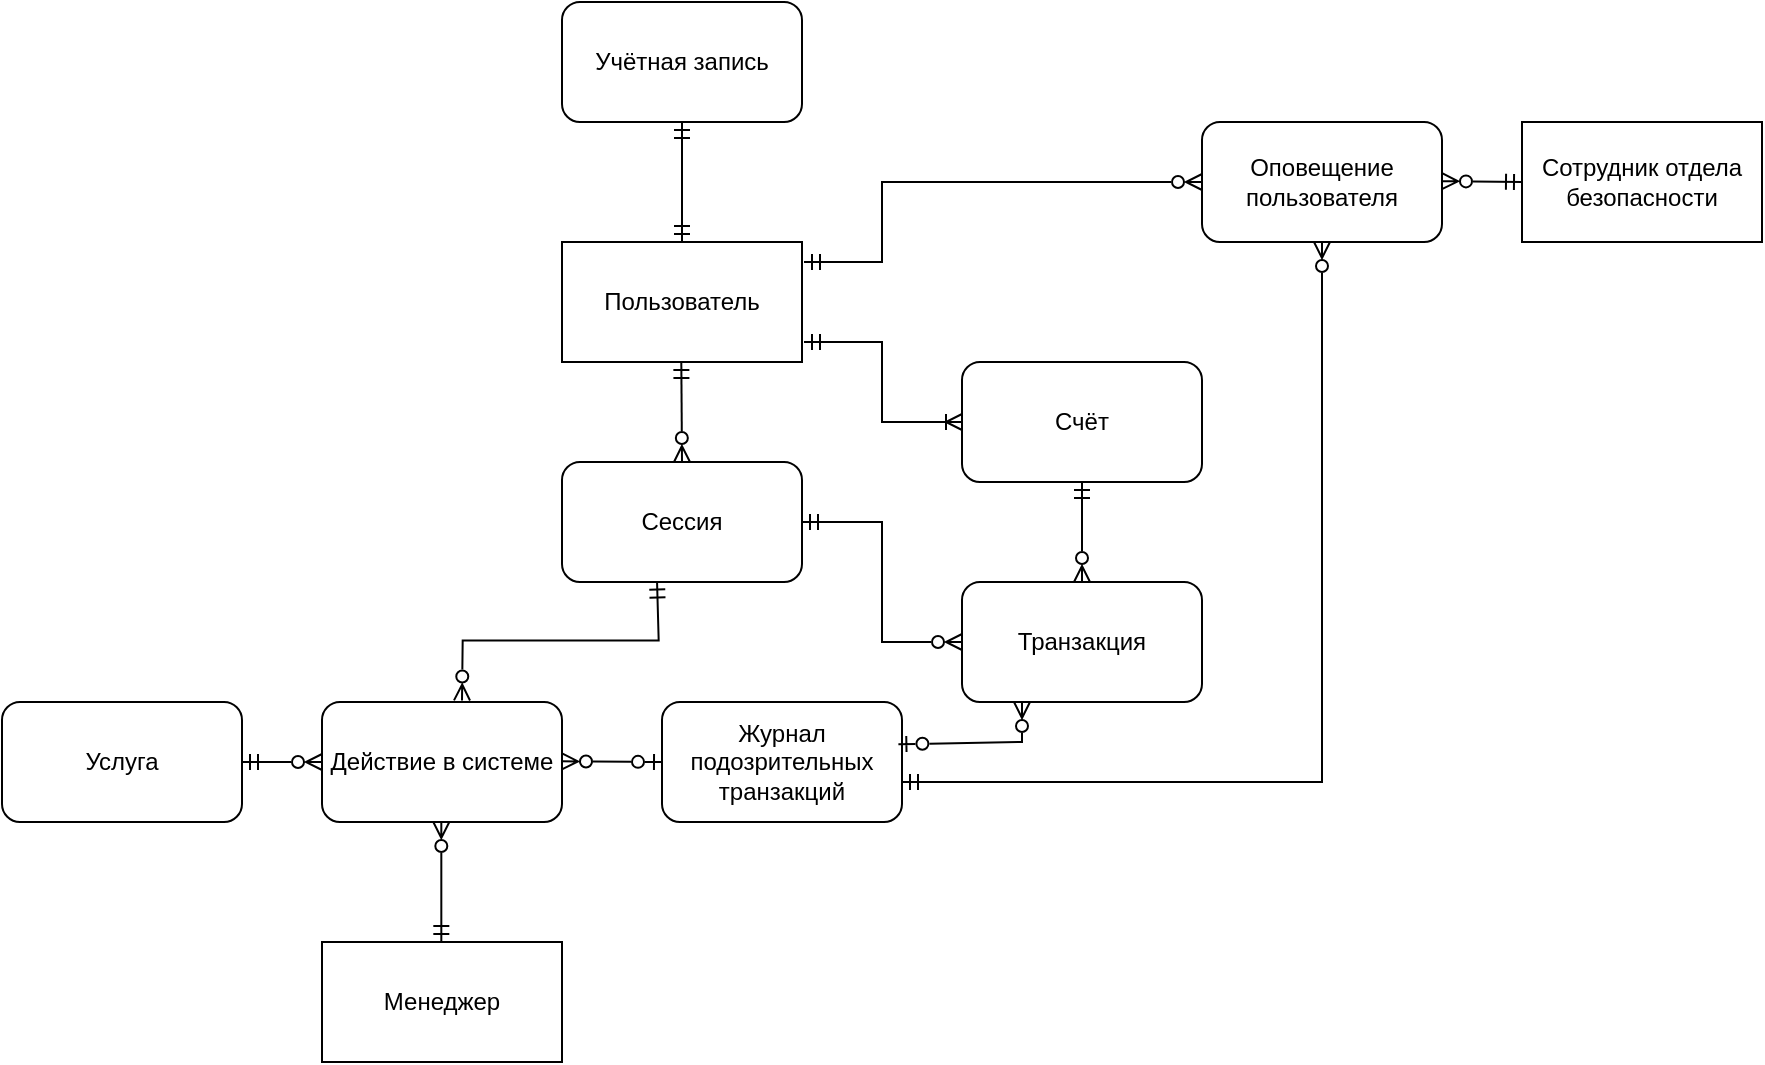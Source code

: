 <mxfile version="24.8.0">
  <diagram name="Page-1" id="XjrAujGlBELEXjBKYAO4">
    <mxGraphModel dx="2251" dy="759" grid="1" gridSize="10" guides="1" tooltips="1" connect="1" arrows="1" fold="1" page="1" pageScale="1" pageWidth="827" pageHeight="1169" math="0" shadow="0">
      <root>
        <mxCell id="0" />
        <mxCell id="1" parent="0" />
        <mxCell id="SGlSXyu4-abbOgjmm8Uz-1" value="Пользователь" style="rounded=0;whiteSpace=wrap;html=1;" vertex="1" parent="1">
          <mxGeometry x="40" y="330" width="120" height="60" as="geometry" />
        </mxCell>
        <mxCell id="SGlSXyu4-abbOgjmm8Uz-2" value="Учётная запись" style="rounded=1;whiteSpace=wrap;html=1;" vertex="1" parent="1">
          <mxGeometry x="40" y="210" width="120" height="60" as="geometry" />
        </mxCell>
        <mxCell id="SGlSXyu4-abbOgjmm8Uz-4" value="" style="endArrow=ERmandOne;html=1;rounded=0;exitX=0.5;exitY=0;exitDx=0;exitDy=0;startArrow=ERmandOne;startFill=0;endFill=0;entryX=0.5;entryY=1;entryDx=0;entryDy=0;" edge="1" parent="1" source="SGlSXyu4-abbOgjmm8Uz-1" target="SGlSXyu4-abbOgjmm8Uz-2">
          <mxGeometry relative="1" as="geometry">
            <mxPoint x="30" y="300" as="sourcePoint" />
            <mxPoint x="100" y="290" as="targetPoint" />
          </mxGeometry>
        </mxCell>
        <mxCell id="SGlSXyu4-abbOgjmm8Uz-7" value="Сессия" style="rounded=1;whiteSpace=wrap;html=1;" vertex="1" parent="1">
          <mxGeometry x="40" y="440" width="120" height="60" as="geometry" />
        </mxCell>
        <mxCell id="SGlSXyu4-abbOgjmm8Uz-8" value="Счёт" style="rounded=1;whiteSpace=wrap;html=1;" vertex="1" parent="1">
          <mxGeometry x="240" y="390" width="120" height="60" as="geometry" />
        </mxCell>
        <mxCell id="SGlSXyu4-abbOgjmm8Uz-9" value="Оповещение пользователя" style="rounded=1;whiteSpace=wrap;html=1;" vertex="1" parent="1">
          <mxGeometry x="360" y="270" width="120" height="60" as="geometry" />
        </mxCell>
        <mxCell id="SGlSXyu4-abbOgjmm8Uz-10" value="" style="endArrow=ERmandOne;html=1;rounded=0;startArrow=ERzeroToMany;startFill=0;endFill=0;entryX=0.5;entryY=1;entryDx=0;entryDy=0;" edge="1" parent="1">
          <mxGeometry relative="1" as="geometry">
            <mxPoint x="100" y="440" as="sourcePoint" />
            <mxPoint x="99.66" y="390" as="targetPoint" />
          </mxGeometry>
        </mxCell>
        <mxCell id="SGlSXyu4-abbOgjmm8Uz-11" value="" style="endArrow=ERmandOne;html=1;rounded=0;exitX=0;exitY=0.5;exitDx=0;exitDy=0;startArrow=ERoneToMany;startFill=0;endFill=0;" edge="1" parent="1" source="SGlSXyu4-abbOgjmm8Uz-8">
          <mxGeometry relative="1" as="geometry">
            <mxPoint x="240" y="420" as="sourcePoint" />
            <mxPoint x="161" y="380" as="targetPoint" />
            <Array as="points">
              <mxPoint x="220" y="420" />
              <mxPoint x="200" y="420" />
              <mxPoint x="200" y="380" />
            </Array>
          </mxGeometry>
        </mxCell>
        <mxCell id="SGlSXyu4-abbOgjmm8Uz-12" value="Действие в системе" style="rounded=1;whiteSpace=wrap;html=1;" vertex="1" parent="1">
          <mxGeometry x="-80" y="560" width="120" height="60" as="geometry" />
        </mxCell>
        <mxCell id="SGlSXyu4-abbOgjmm8Uz-13" value="" style="endArrow=ERmandOne;html=1;rounded=0;exitX=0.5;exitY=0;exitDx=0;exitDy=0;startArrow=ERzeroToMany;startFill=0;endFill=0;entryX=0.396;entryY=0.996;entryDx=0;entryDy=0;entryPerimeter=0;" edge="1" parent="1" target="SGlSXyu4-abbOgjmm8Uz-7">
          <mxGeometry relative="1" as="geometry">
            <mxPoint x="-10.0" y="559.22" as="sourcePoint" />
            <mxPoint x="88.26" y="510" as="targetPoint" />
            <Array as="points">
              <mxPoint x="-9.66" y="529.22" />
              <mxPoint x="88.34" y="529.22" />
            </Array>
          </mxGeometry>
        </mxCell>
        <mxCell id="SGlSXyu4-abbOgjmm8Uz-14" value="Услуга" style="rounded=1;whiteSpace=wrap;html=1;" vertex="1" parent="1">
          <mxGeometry x="-240" y="560" width="120" height="60" as="geometry" />
        </mxCell>
        <mxCell id="SGlSXyu4-abbOgjmm8Uz-16" value="" style="endArrow=ERmandOne;html=1;rounded=0;exitX=0;exitY=0.5;exitDx=0;exitDy=0;startArrow=ERzeroToMany;startFill=0;endFill=0;entryX=1;entryY=0.5;entryDx=0;entryDy=0;" edge="1" parent="1" source="SGlSXyu4-abbOgjmm8Uz-12" target="SGlSXyu4-abbOgjmm8Uz-14">
          <mxGeometry relative="1" as="geometry">
            <mxPoint x="-50.0" y="490" as="sourcePoint" />
            <mxPoint x="-50.0" y="430" as="targetPoint" />
          </mxGeometry>
        </mxCell>
        <mxCell id="SGlSXyu4-abbOgjmm8Uz-17" value="Менеджер" style="rounded=0;whiteSpace=wrap;html=1;" vertex="1" parent="1">
          <mxGeometry x="-80" y="680" width="120" height="60" as="geometry" />
        </mxCell>
        <mxCell id="SGlSXyu4-abbOgjmm8Uz-18" value="" style="endArrow=ERzeroToMany;html=1;rounded=0;exitX=0.5;exitY=0;exitDx=0;exitDy=0;startArrow=ERmandOne;startFill=0;endFill=0;entryX=0.5;entryY=1;entryDx=0;entryDy=0;" edge="1" parent="1">
          <mxGeometry relative="1" as="geometry">
            <mxPoint x="-20.34" y="680" as="sourcePoint" />
            <mxPoint x="-20.34" y="620" as="targetPoint" />
          </mxGeometry>
        </mxCell>
        <mxCell id="SGlSXyu4-abbOgjmm8Uz-19" value="Журнал подозрительных транзакций" style="rounded=1;whiteSpace=wrap;html=1;" vertex="1" parent="1">
          <mxGeometry x="90" y="560" width="120" height="60" as="geometry" />
        </mxCell>
        <mxCell id="SGlSXyu4-abbOgjmm8Uz-20" value="" style="endArrow=ERzeroToMany;html=1;rounded=0;exitX=0;exitY=0.5;exitDx=0;exitDy=0;startArrow=ERzeroToOne;startFill=0;endFill=0;entryX=1;entryY=0.5;entryDx=0;entryDy=0;" edge="1" parent="1" source="SGlSXyu4-abbOgjmm8Uz-19">
          <mxGeometry relative="1" as="geometry">
            <mxPoint x="80" y="589.66" as="sourcePoint" />
            <mxPoint x="40" y="589.66" as="targetPoint" />
          </mxGeometry>
        </mxCell>
        <mxCell id="SGlSXyu4-abbOgjmm8Uz-21" value="Транзакция" style="rounded=1;whiteSpace=wrap;html=1;" vertex="1" parent="1">
          <mxGeometry x="240" y="500" width="120" height="60" as="geometry" />
        </mxCell>
        <mxCell id="SGlSXyu4-abbOgjmm8Uz-22" value="" style="endArrow=ERzeroToMany;html=1;rounded=0;exitX=0.985;exitY=0.352;exitDx=0;exitDy=0;startArrow=ERzeroToOne;startFill=0;endFill=0;entryX=0.25;entryY=1;entryDx=0;entryDy=0;exitPerimeter=0;" edge="1" parent="1" source="SGlSXyu4-abbOgjmm8Uz-19" target="SGlSXyu4-abbOgjmm8Uz-21">
          <mxGeometry relative="1" as="geometry">
            <mxPoint x="310" y="610.34" as="sourcePoint" />
            <mxPoint x="260" y="610" as="targetPoint" />
            <Array as="points">
              <mxPoint x="270" y="580" />
            </Array>
          </mxGeometry>
        </mxCell>
        <mxCell id="SGlSXyu4-abbOgjmm8Uz-23" value="" style="endArrow=ERmandOne;html=1;rounded=0;startArrow=ERzeroToMany;startFill=0;endFill=0;" edge="1" parent="1" source="SGlSXyu4-abbOgjmm8Uz-21">
          <mxGeometry relative="1" as="geometry">
            <mxPoint x="237" y="530" as="sourcePoint" />
            <mxPoint x="160" y="470" as="targetPoint" />
            <Array as="points">
              <mxPoint x="200" y="530" />
              <mxPoint x="200" y="470" />
            </Array>
          </mxGeometry>
        </mxCell>
        <mxCell id="SGlSXyu4-abbOgjmm8Uz-24" value="" style="endArrow=ERmandOne;html=1;rounded=0;startArrow=ERzeroToMany;startFill=0;endFill=0;exitX=0.5;exitY=0;exitDx=0;exitDy=0;" edge="1" parent="1" source="SGlSXyu4-abbOgjmm8Uz-21">
          <mxGeometry relative="1" as="geometry">
            <mxPoint x="300" y="380" as="sourcePoint" />
            <mxPoint x="300" y="450" as="targetPoint" />
          </mxGeometry>
        </mxCell>
        <mxCell id="SGlSXyu4-abbOgjmm8Uz-25" value="" style="endArrow=ERzeroToMany;html=1;rounded=0;startArrow=ERmandOne;startFill=0;endFill=0;entryX=0.5;entryY=1;entryDx=0;entryDy=0;exitX=1;exitY=0.667;exitDx=0;exitDy=0;exitPerimeter=0;" edge="1" parent="1" source="SGlSXyu4-abbOgjmm8Uz-19" target="SGlSXyu4-abbOgjmm8Uz-9">
          <mxGeometry relative="1" as="geometry">
            <mxPoint x="230" y="600" as="sourcePoint" />
            <mxPoint x="420" y="570" as="targetPoint" />
            <Array as="points">
              <mxPoint x="420" y="600" />
            </Array>
          </mxGeometry>
        </mxCell>
        <mxCell id="SGlSXyu4-abbOgjmm8Uz-27" value="Сотрудник отдела безопасности" style="rounded=0;whiteSpace=wrap;html=1;" vertex="1" parent="1">
          <mxGeometry x="520" y="270" width="120" height="60" as="geometry" />
        </mxCell>
        <mxCell id="SGlSXyu4-abbOgjmm8Uz-28" value="" style="endArrow=ERzeroToMany;html=1;rounded=0;startArrow=ERmandOne;startFill=0;endFill=0;entryX=1;entryY=0.5;entryDx=0;entryDy=0;" edge="1" parent="1">
          <mxGeometry relative="1" as="geometry">
            <mxPoint x="520" y="300" as="sourcePoint" />
            <mxPoint x="480" y="299.58" as="targetPoint" />
          </mxGeometry>
        </mxCell>
        <mxCell id="SGlSXyu4-abbOgjmm8Uz-29" value="" style="endArrow=ERmandOne;html=1;rounded=0;exitX=0;exitY=0.5;exitDx=0;exitDy=0;startArrow=ERzeroToMany;startFill=0;endFill=0;" edge="1" parent="1" source="SGlSXyu4-abbOgjmm8Uz-9">
          <mxGeometry relative="1" as="geometry">
            <mxPoint x="240" y="380" as="sourcePoint" />
            <mxPoint x="161" y="340" as="targetPoint" />
            <Array as="points">
              <mxPoint x="220" y="300" />
              <mxPoint x="200" y="300" />
              <mxPoint x="200" y="340" />
            </Array>
          </mxGeometry>
        </mxCell>
      </root>
    </mxGraphModel>
  </diagram>
</mxfile>
